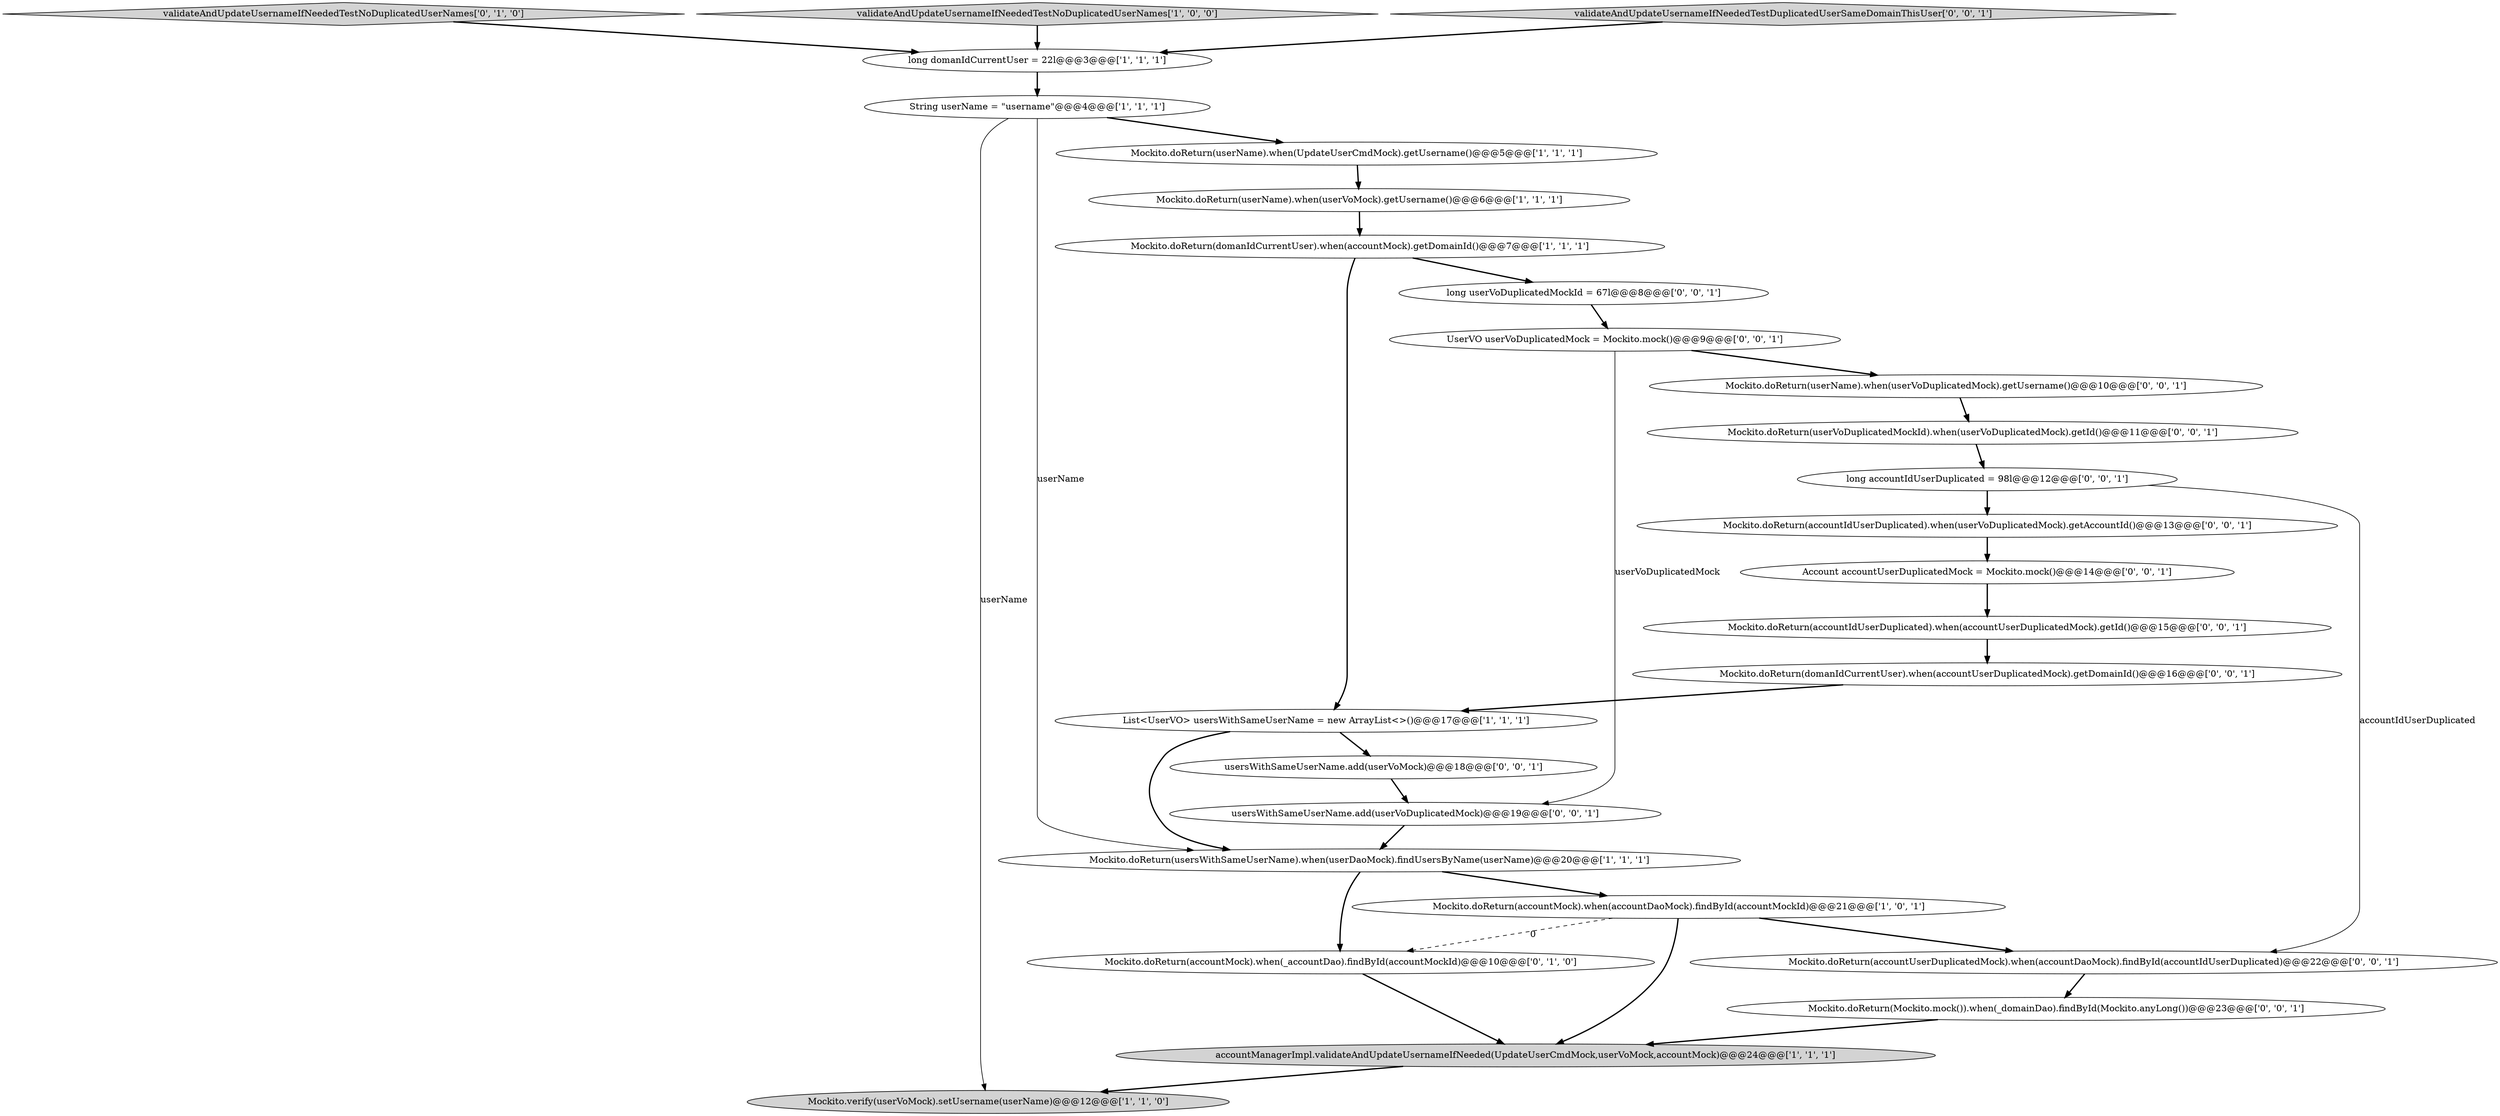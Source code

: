 digraph {
21 [style = filled, label = "usersWithSameUserName.add(userVoDuplicatedMock)@@@19@@@['0', '0', '1']", fillcolor = white, shape = ellipse image = "AAA0AAABBB3BBB"];
12 [style = filled, label = "Mockito.doReturn(accountMock).when(_accountDao).findById(accountMockId)@@@10@@@['0', '1', '0']", fillcolor = white, shape = ellipse image = "AAA1AAABBB2BBB"];
11 [style = filled, label = "validateAndUpdateUsernameIfNeededTestNoDuplicatedUserNames['0', '1', '0']", fillcolor = lightgray, shape = diamond image = "AAA0AAABBB2BBB"];
18 [style = filled, label = "Mockito.doReturn(domanIdCurrentUser).when(accountUserDuplicatedMock).getDomainId()@@@16@@@['0', '0', '1']", fillcolor = white, shape = ellipse image = "AAA0AAABBB3BBB"];
5 [style = filled, label = "Mockito.doReturn(userName).when(UpdateUserCmdMock).getUsername()@@@5@@@['1', '1', '1']", fillcolor = white, shape = ellipse image = "AAA0AAABBB1BBB"];
7 [style = filled, label = "Mockito.doReturn(userName).when(userVoMock).getUsername()@@@6@@@['1', '1', '1']", fillcolor = white, shape = ellipse image = "AAA0AAABBB1BBB"];
1 [style = filled, label = "Mockito.verify(userVoMock).setUsername(userName)@@@12@@@['1', '1', '0']", fillcolor = lightgray, shape = ellipse image = "AAA0AAABBB1BBB"];
17 [style = filled, label = "Mockito.doReturn(accountUserDuplicatedMock).when(accountDaoMock).findById(accountIdUserDuplicated)@@@22@@@['0', '0', '1']", fillcolor = white, shape = ellipse image = "AAA0AAABBB3BBB"];
14 [style = filled, label = "Mockito.doReturn(userVoDuplicatedMockId).when(userVoDuplicatedMock).getId()@@@11@@@['0', '0', '1']", fillcolor = white, shape = ellipse image = "AAA0AAABBB3BBB"];
22 [style = filled, label = "UserVO userVoDuplicatedMock = Mockito.mock()@@@9@@@['0', '0', '1']", fillcolor = white, shape = ellipse image = "AAA0AAABBB3BBB"];
19 [style = filled, label = "long accountIdUserDuplicated = 98l@@@12@@@['0', '0', '1']", fillcolor = white, shape = ellipse image = "AAA0AAABBB3BBB"];
26 [style = filled, label = "long userVoDuplicatedMockId = 67l@@@8@@@['0', '0', '1']", fillcolor = white, shape = ellipse image = "AAA0AAABBB3BBB"];
8 [style = filled, label = "String userName = \"username\"@@@4@@@['1', '1', '1']", fillcolor = white, shape = ellipse image = "AAA0AAABBB1BBB"];
13 [style = filled, label = "Mockito.doReturn(accountIdUserDuplicated).when(userVoDuplicatedMock).getAccountId()@@@13@@@['0', '0', '1']", fillcolor = white, shape = ellipse image = "AAA0AAABBB3BBB"];
0 [style = filled, label = "Mockito.doReturn(accountMock).when(accountDaoMock).findById(accountMockId)@@@21@@@['1', '0', '1']", fillcolor = white, shape = ellipse image = "AAA0AAABBB1BBB"];
4 [style = filled, label = "accountManagerImpl.validateAndUpdateUsernameIfNeeded(UpdateUserCmdMock,userVoMock,accountMock)@@@24@@@['1', '1', '1']", fillcolor = lightgray, shape = ellipse image = "AAA0AAABBB1BBB"];
23 [style = filled, label = "Mockito.doReturn(userName).when(userVoDuplicatedMock).getUsername()@@@10@@@['0', '0', '1']", fillcolor = white, shape = ellipse image = "AAA0AAABBB3BBB"];
6 [style = filled, label = "long domanIdCurrentUser = 22l@@@3@@@['1', '1', '1']", fillcolor = white, shape = ellipse image = "AAA0AAABBB1BBB"];
10 [style = filled, label = "validateAndUpdateUsernameIfNeededTestNoDuplicatedUserNames['1', '0', '0']", fillcolor = lightgray, shape = diamond image = "AAA0AAABBB1BBB"];
20 [style = filled, label = "Mockito.doReturn(Mockito.mock()).when(_domainDao).findById(Mockito.anyLong())@@@23@@@['0', '0', '1']", fillcolor = white, shape = ellipse image = "AAA0AAABBB3BBB"];
15 [style = filled, label = "Account accountUserDuplicatedMock = Mockito.mock()@@@14@@@['0', '0', '1']", fillcolor = white, shape = ellipse image = "AAA0AAABBB3BBB"];
16 [style = filled, label = "validateAndUpdateUsernameIfNeededTestDuplicatedUserSameDomainThisUser['0', '0', '1']", fillcolor = lightgray, shape = diamond image = "AAA0AAABBB3BBB"];
25 [style = filled, label = "usersWithSameUserName.add(userVoMock)@@@18@@@['0', '0', '1']", fillcolor = white, shape = ellipse image = "AAA0AAABBB3BBB"];
2 [style = filled, label = "Mockito.doReturn(domanIdCurrentUser).when(accountMock).getDomainId()@@@7@@@['1', '1', '1']", fillcolor = white, shape = ellipse image = "AAA0AAABBB1BBB"];
3 [style = filled, label = "List<UserVO> usersWithSameUserName = new ArrayList<>()@@@17@@@['1', '1', '1']", fillcolor = white, shape = ellipse image = "AAA0AAABBB1BBB"];
9 [style = filled, label = "Mockito.doReturn(usersWithSameUserName).when(userDaoMock).findUsersByName(userName)@@@20@@@['1', '1', '1']", fillcolor = white, shape = ellipse image = "AAA0AAABBB1BBB"];
24 [style = filled, label = "Mockito.doReturn(accountIdUserDuplicated).when(accountUserDuplicatedMock).getId()@@@15@@@['0', '0', '1']", fillcolor = white, shape = ellipse image = "AAA0AAABBB3BBB"];
18->3 [style = bold, label=""];
26->22 [style = bold, label=""];
0->12 [style = dashed, label="0"];
13->15 [style = bold, label=""];
0->4 [style = bold, label=""];
2->26 [style = bold, label=""];
8->5 [style = bold, label=""];
10->6 [style = bold, label=""];
24->18 [style = bold, label=""];
12->4 [style = bold, label=""];
20->4 [style = bold, label=""];
8->9 [style = solid, label="userName"];
19->17 [style = solid, label="accountIdUserDuplicated"];
9->0 [style = bold, label=""];
14->19 [style = bold, label=""];
15->24 [style = bold, label=""];
11->6 [style = bold, label=""];
17->20 [style = bold, label=""];
6->8 [style = bold, label=""];
4->1 [style = bold, label=""];
19->13 [style = bold, label=""];
2->3 [style = bold, label=""];
22->21 [style = solid, label="userVoDuplicatedMock"];
25->21 [style = bold, label=""];
3->9 [style = bold, label=""];
3->25 [style = bold, label=""];
16->6 [style = bold, label=""];
8->1 [style = solid, label="userName"];
0->17 [style = bold, label=""];
23->14 [style = bold, label=""];
21->9 [style = bold, label=""];
22->23 [style = bold, label=""];
5->7 [style = bold, label=""];
9->12 [style = bold, label=""];
7->2 [style = bold, label=""];
}
